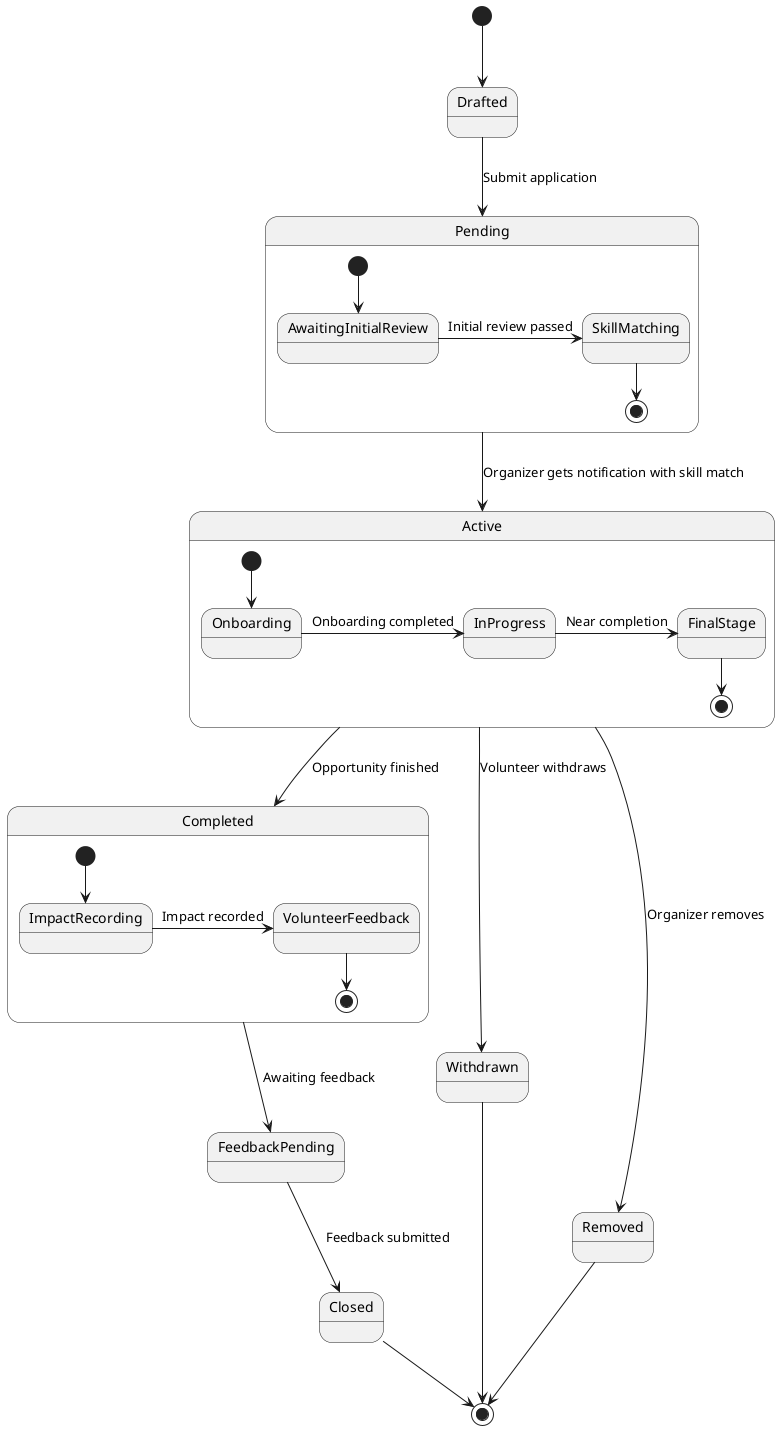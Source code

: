 @startuml Volunteer Application State Machine
[*] --> Drafted

Drafted --> Pending : Submit application
Pending --> Active : Organizer gets notification with skill match 


Active --> Completed : Opportunity finished
Active --> Withdrawn : Volunteer withdraws
Active --> Removed : Organizer removes

Withdrawn --> [*]
Removed --> [*]
Completed --> FeedbackPending : Awaiting feedback
FeedbackPending --> Closed : Feedback submitted
Closed --> [*]

state Pending {
  [*] --> AwaitingInitialReview
  AwaitingInitialReview -r-> SkillMatching : Initial review passed
  SkillMatching --> [*]
}

state Active {
  [*] --> Onboarding
  Onboarding -r-> InProgress : Onboarding completed
  InProgress -r-> FinalStage : Near completion
  FinalStage --> [*]
}

state Completed {
  [*] --> ImpactRecording
  ImpactRecording -r-> VolunteerFeedback : Impact recorded
  VolunteerFeedback --> [*]
}

@enduml